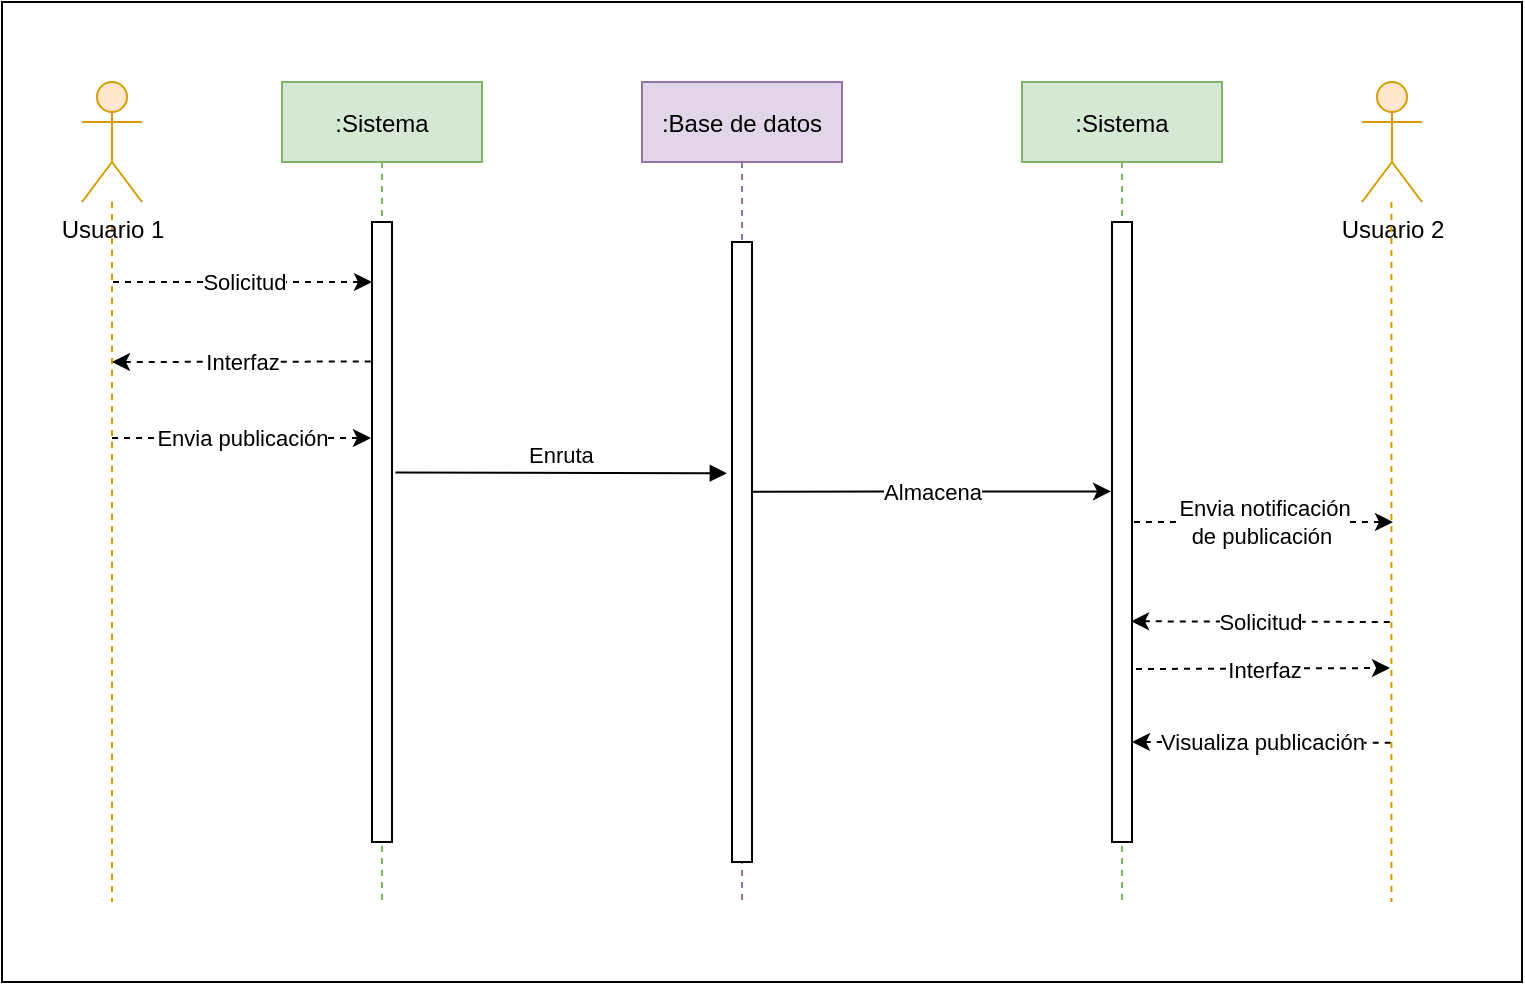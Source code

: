<mxfile version="20.3.0" type="device"><diagram id="kgpKYQtTHZ0yAKxKKP6v" name="Page-1"><mxGraphModel dx="981" dy="591" grid="1" gridSize="10" guides="1" tooltips="1" connect="1" arrows="1" fold="1" page="1" pageScale="1" pageWidth="850" pageHeight="1100" math="0" shadow="0"><root><mxCell id="0"/><mxCell id="1" parent="0"/><mxCell id="6DF-RUEdlfgapMINTCLQ-1" value="" style="rounded=0;whiteSpace=wrap;html=1;" vertex="1" parent="1"><mxGeometry x="120" y="80" width="760" height="490" as="geometry"/></mxCell><mxCell id="6DF-RUEdlfgapMINTCLQ-2" value=":Sistema" style="shape=umlLifeline;perimeter=lifelinePerimeter;container=1;collapsible=0;recursiveResize=0;rounded=0;shadow=0;strokeWidth=1;fillColor=#d5e8d4;strokeColor=#82b366;" vertex="1" parent="1"><mxGeometry x="260" y="120" width="100" height="410" as="geometry"/></mxCell><mxCell id="6DF-RUEdlfgapMINTCLQ-3" value="" style="points=[];perimeter=orthogonalPerimeter;rounded=0;shadow=0;strokeWidth=1;" vertex="1" parent="6DF-RUEdlfgapMINTCLQ-2"><mxGeometry x="45" y="70" width="10" height="310" as="geometry"/></mxCell><mxCell id="6DF-RUEdlfgapMINTCLQ-4" value="I" style="endArrow=none;html=1;rounded=0;dashed=1;startArrow=classic;startFill=1;endFill=0;entryX=0.029;entryY=0.225;entryDx=0;entryDy=0;entryPerimeter=0;" edge="1" parent="6DF-RUEdlfgapMINTCLQ-2" target="6DF-RUEdlfgapMINTCLQ-3"><mxGeometry relative="1" as="geometry"><mxPoint x="-85" y="140" as="sourcePoint"/><mxPoint x="10" y="140" as="targetPoint"/></mxGeometry></mxCell><mxCell id="6DF-RUEdlfgapMINTCLQ-5" value="Interfaz" style="edgeLabel;resizable=0;html=1;align=center;verticalAlign=middle;" connectable="0" vertex="1" parent="6DF-RUEdlfgapMINTCLQ-4"><mxGeometry relative="1" as="geometry"/></mxCell><mxCell id="6DF-RUEdlfgapMINTCLQ-6" value="" style="endArrow=classic;html=1;rounded=0;dashed=1;" edge="1" parent="6DF-RUEdlfgapMINTCLQ-2"><mxGeometry relative="1" as="geometry"><mxPoint x="-85" y="178" as="sourcePoint"/><mxPoint x="44.5" y="178" as="targetPoint"/><Array as="points"><mxPoint x="-65" y="178"/></Array></mxGeometry></mxCell><mxCell id="6DF-RUEdlfgapMINTCLQ-7" value="Envia publicación" style="edgeLabel;resizable=0;html=1;align=center;verticalAlign=middle;" connectable="0" vertex="1" parent="6DF-RUEdlfgapMINTCLQ-6"><mxGeometry relative="1" as="geometry"/></mxCell><mxCell id="6DF-RUEdlfgapMINTCLQ-8" value=":Base de datos" style="shape=umlLifeline;perimeter=lifelinePerimeter;container=1;collapsible=0;recursiveResize=0;rounded=0;shadow=0;strokeWidth=1;fillColor=#e1d5e7;strokeColor=#9673a6;" vertex="1" parent="1"><mxGeometry x="440" y="120" width="100" height="410" as="geometry"/></mxCell><mxCell id="6DF-RUEdlfgapMINTCLQ-9" value="" style="points=[];perimeter=orthogonalPerimeter;rounded=0;shadow=0;strokeWidth=1;" vertex="1" parent="6DF-RUEdlfgapMINTCLQ-8"><mxGeometry x="45" y="80" width="10" height="310" as="geometry"/></mxCell><mxCell id="6DF-RUEdlfgapMINTCLQ-12" value="Enruta" style="verticalAlign=bottom;endArrow=block;shadow=0;strokeWidth=1;exitX=1.171;exitY=0.404;exitDx=0;exitDy=0;exitPerimeter=0;entryX=-0.257;entryY=0.373;entryDx=0;entryDy=0;entryPerimeter=0;" edge="1" parent="1" source="6DF-RUEdlfgapMINTCLQ-3" target="6DF-RUEdlfgapMINTCLQ-9"><mxGeometry relative="1" as="geometry"><mxPoint x="415" y="200" as="sourcePoint"/><mxPoint x="470" y="275" as="targetPoint"/><Array as="points"/></mxGeometry></mxCell><mxCell id="6DF-RUEdlfgapMINTCLQ-13" style="edgeStyle=orthogonalEdgeStyle;rounded=0;orthogonalLoop=1;jettySize=auto;html=1;dashed=1;endArrow=none;endFill=0;fillColor=#ffe6cc;strokeColor=#d79b00;" edge="1" parent="1" source="6DF-RUEdlfgapMINTCLQ-14"><mxGeometry relative="1" as="geometry"><mxPoint x="175" y="530" as="targetPoint"/></mxGeometry></mxCell><mxCell id="6DF-RUEdlfgapMINTCLQ-14" value="Usuario 1" style="shape=umlActor;verticalLabelPosition=bottom;verticalAlign=top;html=1;fillColor=#ffe6cc;strokeColor=#d79b00;" vertex="1" parent="1"><mxGeometry x="160" y="120" width="30" height="60" as="geometry"/></mxCell><mxCell id="6DF-RUEdlfgapMINTCLQ-15" value="" style="endArrow=classic;html=1;rounded=0;dashed=1;" edge="1" parent="1"><mxGeometry relative="1" as="geometry"><mxPoint x="175.5" y="220" as="sourcePoint"/><mxPoint x="305" y="220" as="targetPoint"/><Array as="points"><mxPoint x="195.5" y="220"/></Array></mxGeometry></mxCell><mxCell id="6DF-RUEdlfgapMINTCLQ-16" value="Solicitud" style="edgeLabel;resizable=0;html=1;align=center;verticalAlign=middle;" connectable="0" vertex="1" parent="6DF-RUEdlfgapMINTCLQ-15"><mxGeometry relative="1" as="geometry"/></mxCell><mxCell id="6DF-RUEdlfgapMINTCLQ-17" value="" style="endArrow=classic;html=1;rounded=0;dashed=1;" edge="1" parent="1"><mxGeometry relative="1" as="geometry"><mxPoint x="686" y="340" as="sourcePoint"/><mxPoint x="815.5" y="340" as="targetPoint"/><Array as="points"><mxPoint x="706" y="340"/></Array></mxGeometry></mxCell><mxCell id="6DF-RUEdlfgapMINTCLQ-18" value="Envia notificación&lt;br&gt;de publicación&amp;nbsp;" style="edgeLabel;resizable=0;html=1;align=center;verticalAlign=middle;" connectable="0" vertex="1" parent="6DF-RUEdlfgapMINTCLQ-17"><mxGeometry relative="1" as="geometry"/></mxCell><mxCell id="6DF-RUEdlfgapMINTCLQ-19" value=":Sistema" style="shape=umlLifeline;perimeter=lifelinePerimeter;container=1;collapsible=0;recursiveResize=0;rounded=0;shadow=0;strokeWidth=1;fillColor=#d5e8d4;strokeColor=#82b366;" vertex="1" parent="1"><mxGeometry x="630" y="120" width="100" height="410" as="geometry"/></mxCell><mxCell id="6DF-RUEdlfgapMINTCLQ-20" value="" style="points=[];perimeter=orthogonalPerimeter;rounded=0;shadow=0;strokeWidth=1;" vertex="1" parent="6DF-RUEdlfgapMINTCLQ-19"><mxGeometry x="45" y="70" width="10" height="310" as="geometry"/></mxCell><mxCell id="6DF-RUEdlfgapMINTCLQ-48" value="" style="endArrow=none;html=1;rounded=0;dashed=1;startArrow=classic;startFill=1;endFill=0;exitX=0.952;exitY=0.644;exitDx=0;exitDy=0;exitPerimeter=0;" edge="1" parent="6DF-RUEdlfgapMINTCLQ-19"><mxGeometry relative="1" as="geometry"><mxPoint x="55" y="330.0" as="sourcePoint"/><mxPoint x="184.48" y="330.36" as="targetPoint"/><Array as="points"/></mxGeometry></mxCell><mxCell id="6DF-RUEdlfgapMINTCLQ-49" value="Visualiza publicación" style="edgeLabel;resizable=0;html=1;align=center;verticalAlign=middle;" connectable="0" vertex="1" parent="6DF-RUEdlfgapMINTCLQ-48"><mxGeometry relative="1" as="geometry"/></mxCell><mxCell id="6DF-RUEdlfgapMINTCLQ-21" value="Usuario 2" style="shape=umlActor;verticalLabelPosition=bottom;verticalAlign=top;html=1;fillColor=#ffe6cc;strokeColor=#d79b00;" vertex="1" parent="1"><mxGeometry x="800" y="120" width="30" height="60" as="geometry"/></mxCell><mxCell id="6DF-RUEdlfgapMINTCLQ-22" style="edgeStyle=orthogonalEdgeStyle;rounded=0;orthogonalLoop=1;jettySize=auto;html=1;dashed=1;endArrow=none;endFill=0;fillColor=#ffe6cc;strokeColor=#d79b00;" edge="1" parent="1"><mxGeometry relative="1" as="geometry"><mxPoint x="814.71" y="530" as="targetPoint"/><mxPoint x="814.71" y="180" as="sourcePoint"/></mxGeometry></mxCell><mxCell id="6DF-RUEdlfgapMINTCLQ-23" value="" style="endArrow=classic;html=1;rounded=0;exitX=0.96;exitY=0.403;exitDx=0;exitDy=0;exitPerimeter=0;" edge="1" parent="1" source="6DF-RUEdlfgapMINTCLQ-9"><mxGeometry relative="1" as="geometry"><mxPoint x="500" y="325" as="sourcePoint"/><mxPoint x="674.5" y="324.71" as="targetPoint"/><Array as="points"><mxPoint x="565" y="324.71"/></Array></mxGeometry></mxCell><mxCell id="6DF-RUEdlfgapMINTCLQ-24" value="Almacena" style="edgeLabel;resizable=0;html=1;align=center;verticalAlign=middle;" connectable="0" vertex="1" parent="6DF-RUEdlfgapMINTCLQ-23"><mxGeometry relative="1" as="geometry"/></mxCell><mxCell id="6DF-RUEdlfgapMINTCLQ-25" value="" style="endArrow=none;html=1;rounded=0;dashed=1;startArrow=classic;startFill=1;endFill=0;exitX=0.952;exitY=0.644;exitDx=0;exitDy=0;exitPerimeter=0;" edge="1" parent="1" source="6DF-RUEdlfgapMINTCLQ-20"><mxGeometry relative="1" as="geometry"><mxPoint x="689" y="389.95" as="sourcePoint"/><mxPoint x="814" y="390" as="targetPoint"/><Array as="points"/></mxGeometry></mxCell><mxCell id="6DF-RUEdlfgapMINTCLQ-26" value="Solicitud" style="edgeLabel;resizable=0;html=1;align=center;verticalAlign=middle;" connectable="0" vertex="1" parent="6DF-RUEdlfgapMINTCLQ-25"><mxGeometry relative="1" as="geometry"/></mxCell><mxCell id="6DF-RUEdlfgapMINTCLQ-27" value="I" style="endArrow=classic;html=1;rounded=0;dashed=1;startArrow=none;startFill=0;endFill=1;exitX=1.2;exitY=0.721;exitDx=0;exitDy=0;exitPerimeter=0;" edge="1" parent="1" source="6DF-RUEdlfgapMINTCLQ-20"><mxGeometry relative="1" as="geometry"><mxPoint x="690" y="413" as="sourcePoint"/><mxPoint x="814" y="413" as="targetPoint"/><Array as="points"/></mxGeometry></mxCell><mxCell id="6DF-RUEdlfgapMINTCLQ-28" value="Interfaz" style="edgeLabel;resizable=0;html=1;align=center;verticalAlign=middle;" connectable="0" vertex="1" parent="6DF-RUEdlfgapMINTCLQ-27"><mxGeometry relative="1" as="geometry"/></mxCell></root></mxGraphModel></diagram></mxfile>